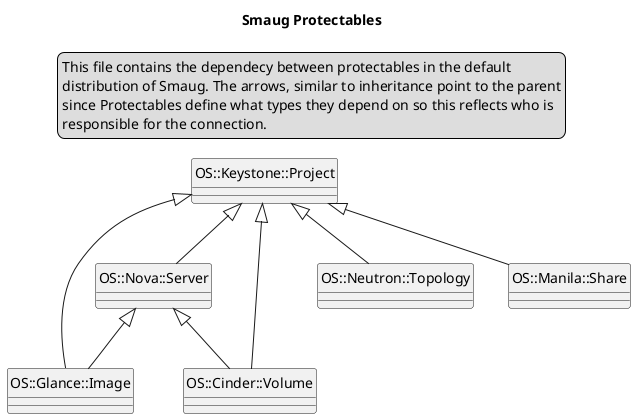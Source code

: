 @startuml

title Smaug Protectables

hide circle

legend top
This file contains the dependecy between protectables in the default
distribution of Smaug. The arrows, similar to inheritance point to the parent
since Protectables define what types they depend on so this reflects who is
responsible for the connection.
endlegend

class OS::Glance::Image extends OS::Nova::Server, OS::Keystone::Project

class OS::Cinder::Volume extends OS::Nova::Server, OS::Keystone::Project

class OS::Nova::Server extends OS::Keystone::Project

class OS::Keystone::Project

class OS::Neutron::Topology extends OS::Keystone::Project

class OS::Manila::Share extends OS::Keystone::Project

@enduml

